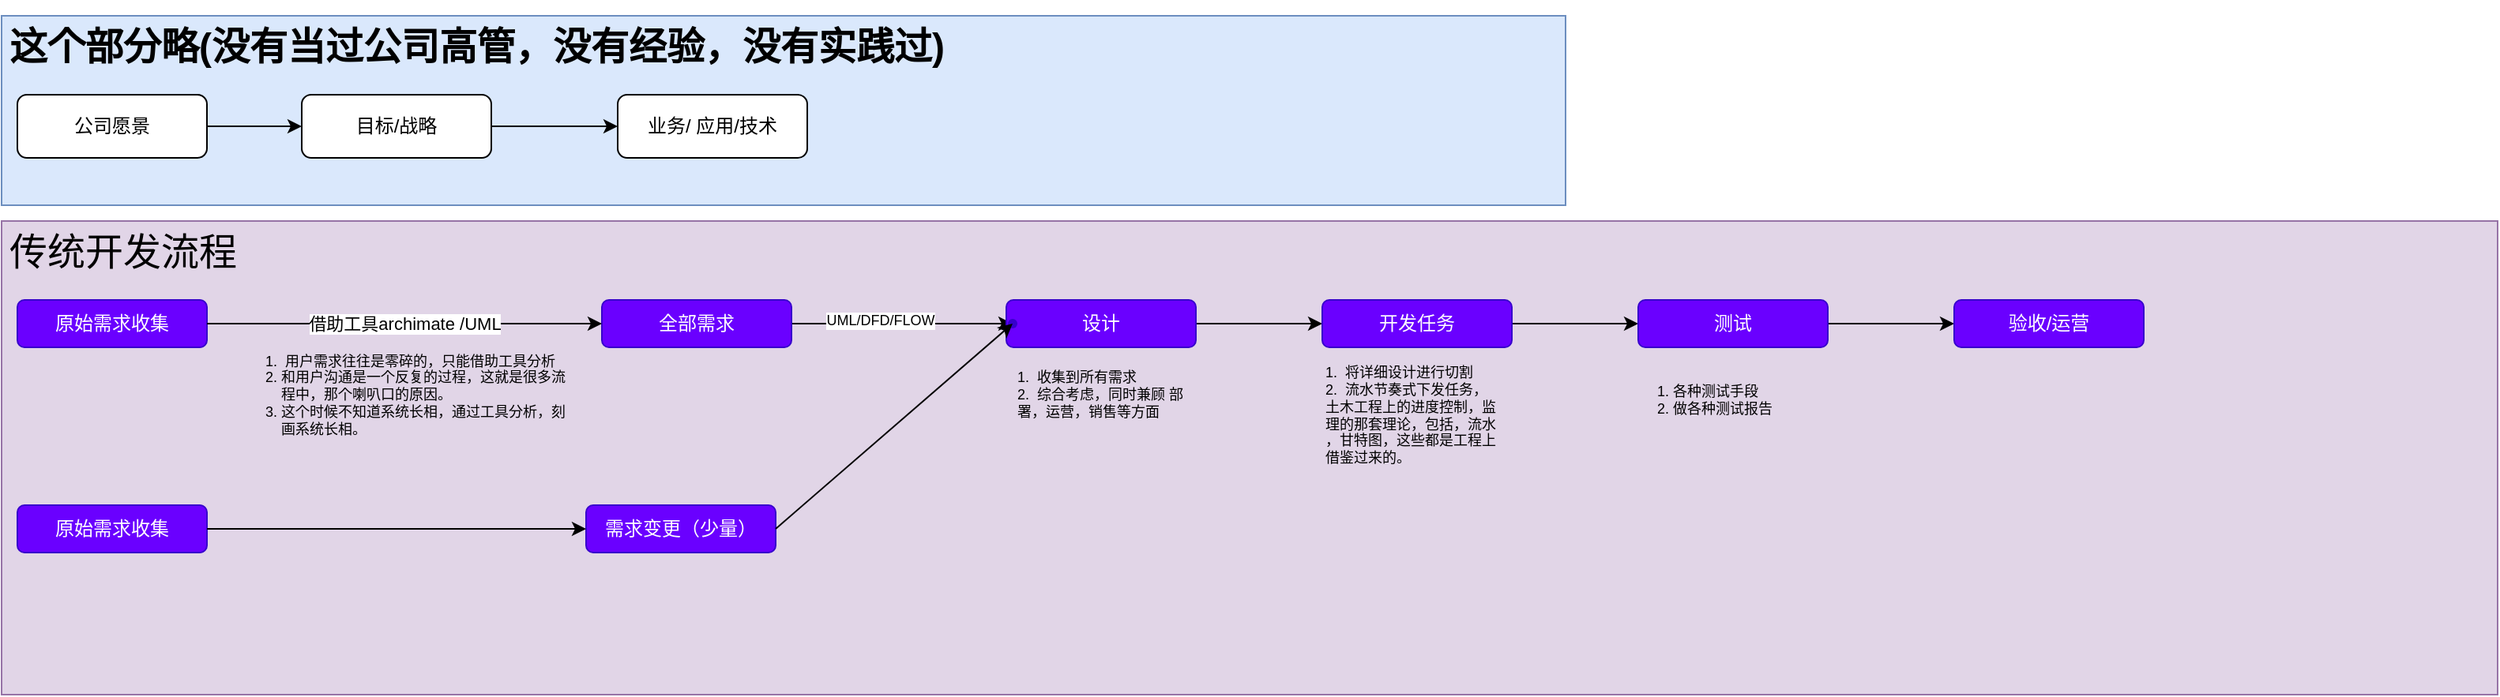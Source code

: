<mxfile version="20.0.3" type="github">
  <diagram name="Page-1" id="4fc8d65c-f3f6-feb3-4d1c-02f59d9f9886">
    <mxGraphModel dx="981" dy="530" grid="1" gridSize="10" guides="1" tooltips="1" connect="1" arrows="1" fold="1" page="1" pageScale="1" pageWidth="826" pageHeight="1169" background="none" math="0" shadow="0">
      <root>
        <mxCell id="0" />
        <mxCell id="1" parent="0" />
        <mxCell id="E8qVWv2yx--T5LNkzgXp-278" value="&lt;h1&gt;&lt;span style=&quot;font-weight: 400; text-align: center;&quot;&gt;&lt;font style=&quot;font-size: 24px;&quot;&gt;传统开发流程&lt;/font&gt;&lt;/span&gt;&lt;br&gt;&lt;/h1&gt;" style="text;html=1;strokeColor=#9673a6;fillColor=#e1d5e7;spacing=5;spacingTop=-20;whiteSpace=wrap;overflow=hidden;rounded=0;" vertex="1" parent="1">
          <mxGeometry x="70" y="170" width="1580" height="300" as="geometry" />
        </mxCell>
        <mxCell id="E8qVWv2yx--T5LNkzgXp-277" value="&lt;h1&gt;这个部分略(没有当过公司高管，没有经验，没有实践过)&lt;/h1&gt;" style="text;html=1;strokeColor=#6c8ebf;fillColor=#dae8fc;spacing=5;spacingTop=-20;whiteSpace=wrap;overflow=hidden;rounded=0;" vertex="1" parent="1">
          <mxGeometry x="70" y="40" width="990" height="120" as="geometry" />
        </mxCell>
        <mxCell id="E8qVWv2yx--T5LNkzgXp-267" value="原始需求收集" style="rounded=1;whiteSpace=wrap;html=1;fillColor=#6a00ff;fontColor=#ffffff;strokeColor=#3700CC;" vertex="1" parent="1">
          <mxGeometry x="80" y="220" width="120" height="30" as="geometry" />
        </mxCell>
        <mxCell id="E8qVWv2yx--T5LNkzgXp-291" value="" style="edgeStyle=orthogonalEdgeStyle;rounded=0;orthogonalLoop=1;jettySize=auto;html=1;fontSize=9;entryX=0.397;entryY=0.582;entryDx=0;entryDy=0;entryPerimeter=0;" edge="1" parent="1" source="E8qVWv2yx--T5LNkzgXp-268" target="E8qVWv2yx--T5LNkzgXp-287">
          <mxGeometry relative="1" as="geometry">
            <mxPoint x="650" y="235" as="targetPoint" />
            <Array as="points">
              <mxPoint x="630" y="235" />
              <mxPoint x="630" y="235" />
            </Array>
          </mxGeometry>
        </mxCell>
        <mxCell id="E8qVWv2yx--T5LNkzgXp-292" value="UML/DFD/FLOW" style="edgeLabel;html=1;align=center;verticalAlign=middle;resizable=0;points=[];fontSize=9;" vertex="1" connectable="0" parent="E8qVWv2yx--T5LNkzgXp-291">
          <mxGeometry x="-0.221" y="2" relative="1" as="geometry">
            <mxPoint x="1" as="offset" />
          </mxGeometry>
        </mxCell>
        <mxCell id="E8qVWv2yx--T5LNkzgXp-268" value="全部需求" style="rounded=1;whiteSpace=wrap;html=1;fillColor=#6a00ff;fontColor=#ffffff;strokeColor=#3700CC;" vertex="1" parent="1">
          <mxGeometry x="450" y="220" width="120" height="30" as="geometry" />
        </mxCell>
        <mxCell id="E8qVWv2yx--T5LNkzgXp-269" value="借助工具archimate /UML" style="endArrow=classic;html=1;rounded=0;exitX=1;exitY=0.5;exitDx=0;exitDy=0;entryX=0;entryY=0.5;entryDx=0;entryDy=0;" edge="1" parent="1" source="E8qVWv2yx--T5LNkzgXp-267" target="E8qVWv2yx--T5LNkzgXp-268">
          <mxGeometry width="50" height="50" relative="1" as="geometry">
            <mxPoint x="290" y="202" as="sourcePoint" />
            <mxPoint x="340" y="152" as="targetPoint" />
          </mxGeometry>
        </mxCell>
        <mxCell id="E8qVWv2yx--T5LNkzgXp-274" value="" style="edgeStyle=orthogonalEdgeStyle;rounded=0;orthogonalLoop=1;jettySize=auto;html=1;" edge="1" parent="1" source="E8qVWv2yx--T5LNkzgXp-270" target="E8qVWv2yx--T5LNkzgXp-271">
          <mxGeometry relative="1" as="geometry" />
        </mxCell>
        <mxCell id="E8qVWv2yx--T5LNkzgXp-270" value="公司愿景" style="rounded=1;whiteSpace=wrap;html=1;" vertex="1" parent="1">
          <mxGeometry x="80" y="90" width="120" height="40" as="geometry" />
        </mxCell>
        <mxCell id="E8qVWv2yx--T5LNkzgXp-279" value="" style="edgeStyle=orthogonalEdgeStyle;rounded=0;orthogonalLoop=1;jettySize=auto;html=1;" edge="1" parent="1" source="E8qVWv2yx--T5LNkzgXp-271" target="E8qVWv2yx--T5LNkzgXp-273">
          <mxGeometry relative="1" as="geometry" />
        </mxCell>
        <mxCell id="E8qVWv2yx--T5LNkzgXp-271" value="目标/战略" style="rounded=1;whiteSpace=wrap;html=1;" vertex="1" parent="1">
          <mxGeometry x="260" y="90" width="120" height="40" as="geometry" />
        </mxCell>
        <mxCell id="E8qVWv2yx--T5LNkzgXp-273" value="业务/ 应用/技术" style="rounded=1;whiteSpace=wrap;html=1;" vertex="1" parent="1">
          <mxGeometry x="460" y="90" width="120" height="40" as="geometry" />
        </mxCell>
        <mxCell id="E8qVWv2yx--T5LNkzgXp-285" value="&lt;ol&gt;&lt;li&gt;&amp;nbsp;用户需求往往是零碎的，只能借助工具分析&lt;/li&gt;&lt;li&gt;和用户沟通是一个反复的过程，这就是很多流程中，那个喇叭口的原因。&lt;/li&gt;&lt;li&gt;这个时候不知道系统长相，通过工具分析，刻画系统长相。&lt;/li&gt;&lt;/ol&gt;" style="text;html=1;strokeColor=none;fillColor=none;align=left;verticalAlign=middle;whiteSpace=wrap;rounded=0;fontSize=9;" vertex="1" parent="1">
          <mxGeometry x="205" y="250" width="230" height="60" as="geometry" />
        </mxCell>
        <mxCell id="E8qVWv2yx--T5LNkzgXp-295" value="" style="edgeStyle=orthogonalEdgeStyle;rounded=0;orthogonalLoop=1;jettySize=auto;html=1;fontSize=9;" edge="1" parent="1" source="E8qVWv2yx--T5LNkzgXp-286" target="E8qVWv2yx--T5LNkzgXp-294">
          <mxGeometry relative="1" as="geometry" />
        </mxCell>
        <mxCell id="E8qVWv2yx--T5LNkzgXp-286" value="设计" style="rounded=1;whiteSpace=wrap;html=1;fillColor=#6a00ff;fontColor=#ffffff;strokeColor=#3700CC;" vertex="1" parent="1">
          <mxGeometry x="706" y="220" width="120" height="30" as="geometry" />
        </mxCell>
        <mxCell id="E8qVWv2yx--T5LNkzgXp-287" value="" style="shape=waypoint;sketch=0;size=6;pointerEvents=1;points=[];fillColor=#6a00ff;resizable=0;rotatable=0;perimeter=centerPerimeter;snapToPoint=1;strokeColor=#3700CC;fontColor=#ffffff;rounded=1;" vertex="1" parent="1">
          <mxGeometry x="690" y="215" width="40" height="40" as="geometry" />
        </mxCell>
        <mxCell id="E8qVWv2yx--T5LNkzgXp-293" value="1.&amp;nbsp; 收集到所有需求&lt;br&gt;2.&amp;nbsp; 综合考虑，同时兼顾 部署，运营，销售等方面" style="text;html=1;strokeColor=none;fillColor=none;align=left;verticalAlign=middle;whiteSpace=wrap;rounded=0;fontSize=9;" vertex="1" parent="1">
          <mxGeometry x="711" y="242.5" width="110" height="75" as="geometry" />
        </mxCell>
        <mxCell id="E8qVWv2yx--T5LNkzgXp-299" value="" style="edgeStyle=orthogonalEdgeStyle;rounded=0;orthogonalLoop=1;jettySize=auto;html=1;fontSize=9;" edge="1" parent="1" source="E8qVWv2yx--T5LNkzgXp-294" target="E8qVWv2yx--T5LNkzgXp-298">
          <mxGeometry relative="1" as="geometry" />
        </mxCell>
        <mxCell id="E8qVWv2yx--T5LNkzgXp-294" value="开发任务" style="rounded=1;whiteSpace=wrap;html=1;fillColor=#6a00ff;fontColor=#ffffff;strokeColor=#3700CC;" vertex="1" parent="1">
          <mxGeometry x="906" y="220" width="120" height="30" as="geometry" />
        </mxCell>
        <mxCell id="E8qVWv2yx--T5LNkzgXp-297" value="1.&amp;nbsp; 将详细设计进行切割&lt;br&gt;2.&amp;nbsp; 流水节奏式下发任务，土木工程上的进度控制，监理的那套理论，包括，流水 ，甘特图，这些都是工程上借鉴过来的。" style="text;html=1;strokeColor=none;fillColor=none;align=left;verticalAlign=middle;whiteSpace=wrap;rounded=0;fontSize=9;" vertex="1" parent="1">
          <mxGeometry x="906" y="255" width="110" height="75" as="geometry" />
        </mxCell>
        <mxCell id="E8qVWv2yx--T5LNkzgXp-302" value="" style="edgeStyle=orthogonalEdgeStyle;rounded=0;orthogonalLoop=1;jettySize=auto;html=1;fontSize=9;" edge="1" parent="1" source="E8qVWv2yx--T5LNkzgXp-298" target="E8qVWv2yx--T5LNkzgXp-301">
          <mxGeometry relative="1" as="geometry" />
        </mxCell>
        <mxCell id="E8qVWv2yx--T5LNkzgXp-298" value="测试" style="rounded=1;whiteSpace=wrap;html=1;fillColor=#6a00ff;fontColor=#ffffff;strokeColor=#3700CC;" vertex="1" parent="1">
          <mxGeometry x="1106" y="220" width="120" height="30" as="geometry" />
        </mxCell>
        <mxCell id="E8qVWv2yx--T5LNkzgXp-300" value="1. 各种测试手段&lt;br&gt;2. 做各种测试报告" style="text;html=1;strokeColor=none;fillColor=none;align=left;verticalAlign=middle;whiteSpace=wrap;rounded=0;fontSize=9;" vertex="1" parent="1">
          <mxGeometry x="1116" y="255" width="110" height="55" as="geometry" />
        </mxCell>
        <mxCell id="E8qVWv2yx--T5LNkzgXp-301" value="验收/运营" style="rounded=1;whiteSpace=wrap;html=1;fillColor=#6a00ff;fontColor=#ffffff;strokeColor=#3700CC;" vertex="1" parent="1">
          <mxGeometry x="1306" y="220" width="120" height="30" as="geometry" />
        </mxCell>
        <mxCell id="E8qVWv2yx--T5LNkzgXp-303" value="原始需求收集" style="rounded=1;whiteSpace=wrap;html=1;fillColor=#6a00ff;fontColor=#ffffff;strokeColor=#3700CC;" vertex="1" parent="1">
          <mxGeometry x="80" y="350" width="120" height="30" as="geometry" />
        </mxCell>
        <mxCell id="E8qVWv2yx--T5LNkzgXp-306" value="需求变更（少量）" style="rounded=1;whiteSpace=wrap;html=1;fillColor=#6a00ff;fontColor=#ffffff;strokeColor=#3700CC;" vertex="1" parent="1">
          <mxGeometry x="440" y="350" width="120" height="30" as="geometry" />
        </mxCell>
        <mxCell id="E8qVWv2yx--T5LNkzgXp-307" value="" style="endArrow=classic;html=1;rounded=0;fontSize=9;exitX=1;exitY=0.5;exitDx=0;exitDy=0;" edge="1" parent="1" source="E8qVWv2yx--T5LNkzgXp-306" target="E8qVWv2yx--T5LNkzgXp-287">
          <mxGeometry width="50" height="50" relative="1" as="geometry">
            <mxPoint x="530" y="390" as="sourcePoint" />
            <mxPoint x="580" y="340" as="targetPoint" />
          </mxGeometry>
        </mxCell>
        <mxCell id="E8qVWv2yx--T5LNkzgXp-309" value="" style="endArrow=classic;html=1;rounded=0;fontSize=9;entryX=0;entryY=0.5;entryDx=0;entryDy=0;exitX=1;exitY=0.5;exitDx=0;exitDy=0;" edge="1" parent="1" source="E8qVWv2yx--T5LNkzgXp-303" target="E8qVWv2yx--T5LNkzgXp-306">
          <mxGeometry width="50" height="50" relative="1" as="geometry">
            <mxPoint x="530" y="390" as="sourcePoint" />
            <mxPoint x="580" y="340" as="targetPoint" />
          </mxGeometry>
        </mxCell>
      </root>
    </mxGraphModel>
  </diagram>
</mxfile>
